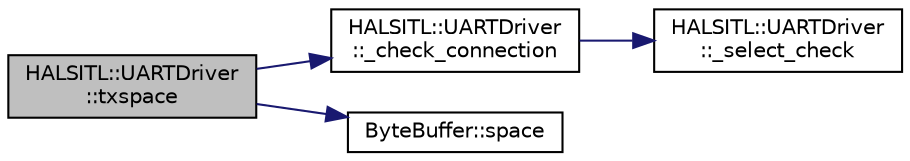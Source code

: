 digraph "HALSITL::UARTDriver::txspace"
{
 // INTERACTIVE_SVG=YES
  edge [fontname="Helvetica",fontsize="10",labelfontname="Helvetica",labelfontsize="10"];
  node [fontname="Helvetica",fontsize="10",shape=record];
  rankdir="LR";
  Node1 [label="HALSITL::UARTDriver\l::txspace",height=0.2,width=0.4,color="black", fillcolor="grey75", style="filled", fontcolor="black"];
  Node1 -> Node2 [color="midnightblue",fontsize="10",style="solid",fontname="Helvetica"];
  Node2 [label="HALSITL::UARTDriver\l::_check_connection",height=0.2,width=0.4,color="black", fillcolor="white", style="filled",URL="$classHALSITL_1_1UARTDriver.html#af540d04ec612fa06ec6a75b77d73ba4d"];
  Node2 -> Node3 [color="midnightblue",fontsize="10",style="solid",fontname="Helvetica"];
  Node3 [label="HALSITL::UARTDriver\l::_select_check",height=0.2,width=0.4,color="black", fillcolor="white", style="filled",URL="$classHALSITL_1_1UARTDriver.html#a8b8c6116a527641b0c1a2f907c673740"];
  Node1 -> Node4 [color="midnightblue",fontsize="10",style="solid",fontname="Helvetica"];
  Node4 [label="ByteBuffer::space",height=0.2,width=0.4,color="black", fillcolor="white", style="filled",URL="$classByteBuffer.html#a3b74f00bbdcb833f98ed59facfa41478"];
}
